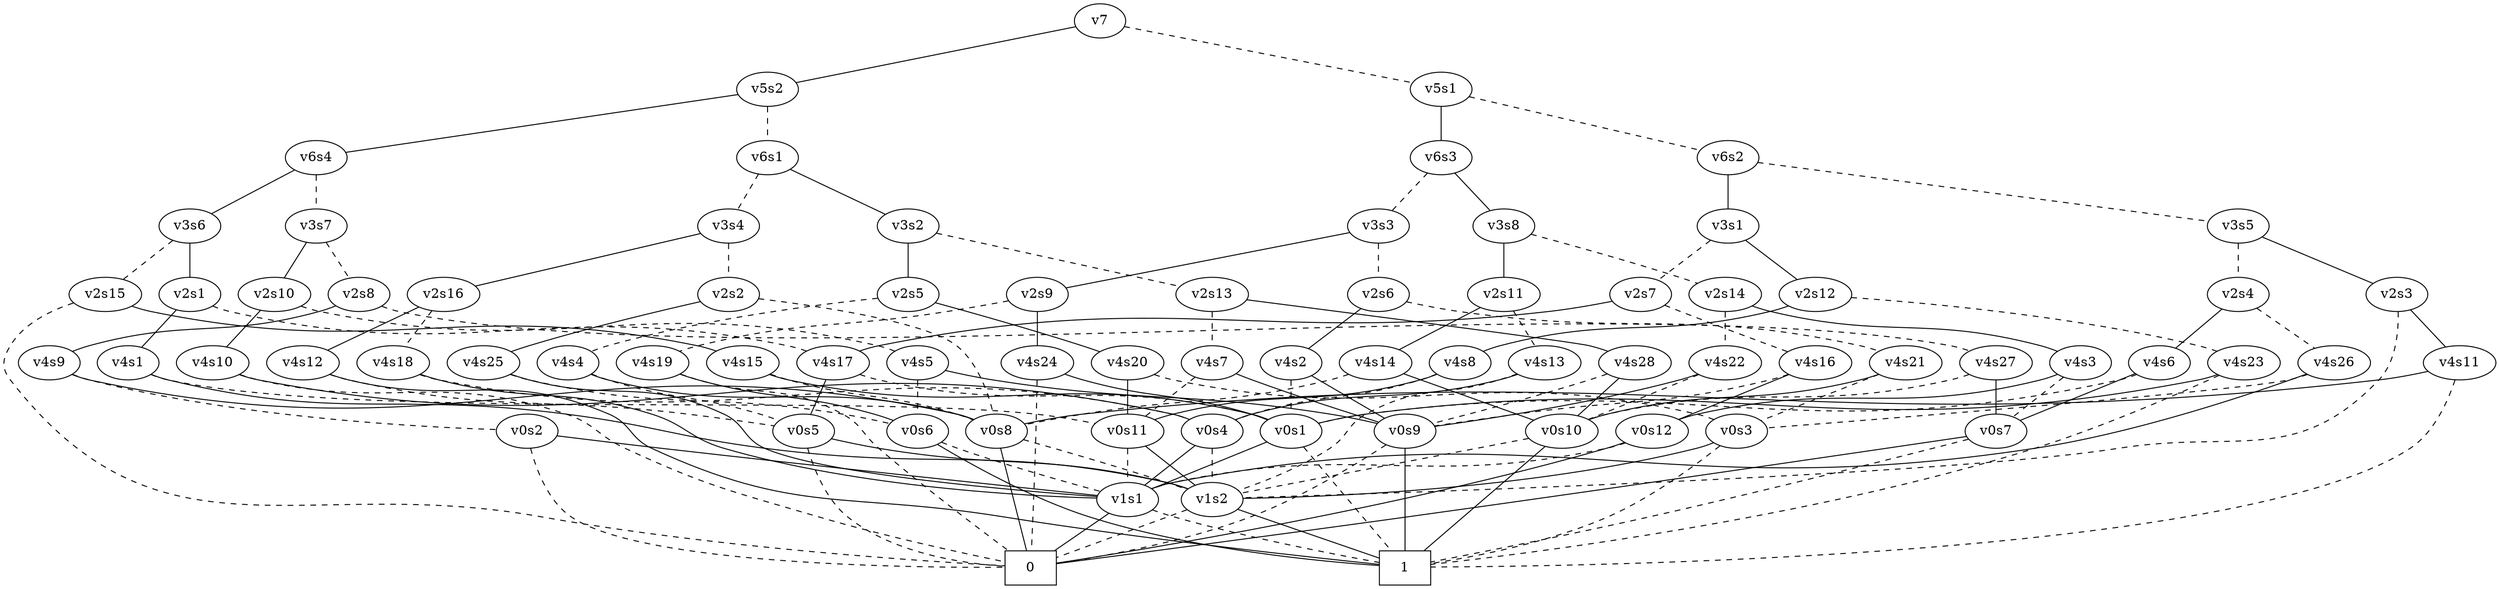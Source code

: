 graph BDD_Tree {
	 node1 [label="v7"];
	 node2 [label="v5s2"];
	 node1 -- node2 [style=solid];
	 node165 [label="v5s1"];
	 node1 -- node165 [style=dashed];
	 node3 [label="v6s4"];
	 node2 -- node3 [style=solid];
	 node82 [label="v6s1"];
	 node2 -- node82 [style=dashed];
	 node4 [label="v3s6"];
	 node3 -- node4 [style=solid];
	 node41 [label="v3s7"];
	 node3 -- node41 [style=dashed];
	 node5 [label="v2s1"];
	 node4 -- node5 [style=solid];
	 node28 [label="v2s15"];
	 node4 -- node28 [style=dashed];
	 node6 [label="v4s1"];
	 node5 -- node6 [style=solid];
	 node273 [label="v4s17"];
	 node5 -- node273 [style=dashed];
	 node320 [label="v1s2"];
	 node6 -- node320 [style=solid];
	 node251 [label="v0s11"];
	 node6 -- node251 [style=dashed];
	 node323 [label="1",shape=box];
	 node320 -- node323 [style=solid];
	 node322 [label="0",shape=box];
	 node320 -- node322 [style=dashed];
	 node320 [label="v1s2"];
	 node251 -- node320 [style=solid];
	 node316 [label="v1s1"];
	 node251 -- node316 [style=dashed];
	 node322 [label="0",shape=box];
	 node316 -- node322 [style=solid];
	 node323 [label="1",shape=box];
	 node316 -- node323 [style=dashed];
	 node274 [label="v0s5"];
	 node273 -- node274 [style=solid];
	 node310 [label="v0s1"];
	 node273 -- node310 [style=dashed];
	 node320 [label="v1s2"];
	 node274 -- node320 [style=solid];
	 node322 [label="0",shape=box];
	 node274 -- node322 [style=dashed];
	 node316 [label="v1s1"];
	 node310 -- node316 [style=solid];
	 node323 [label="1",shape=box];
	 node310 -- node323 [style=dashed];
	 node29 [label="v4s15"];
	 node28 -- node29 [style=solid];
	 node322 [label="0",shape=box];
	 node28 -- node322 [style=dashed];
	 node310 [label="v0s1"];
	 node29 -- node310 [style=solid];
	 node296 [label="v0s8"];
	 node29 -- node296 [style=dashed];
	 node322 [label="0",shape=box];
	 node296 -- node322 [style=solid];
	 node320 [label="v1s2"];
	 node296 -- node320 [style=dashed];
	 node42 [label="v2s10"];
	 node41 -- node42 [style=solid];
	 node61 [label="v2s8"];
	 node41 -- node61 [style=dashed];
	 node43 [label="v4s10"];
	 node42 -- node43 [style=solid];
	 node52 [label="v4s5"];
	 node42 -- node52 [style=dashed];
	 node258 [label="v0s4"];
	 node43 -- node258 [style=solid];
	 node322 [label="0",shape=box];
	 node43 -- node322 [style=dashed];
	 node316 [label="v1s1"];
	 node258 -- node316 [style=solid];
	 node320 [label="v1s2"];
	 node258 -- node320 [style=dashed];
	 node290 [label="v0s9"];
	 node52 -- node290 [style=solid];
	 node220 [label="v0s6"];
	 node52 -- node220 [style=dashed];
	 node323 [label="1",shape=box];
	 node290 -- node323 [style=solid];
	 node322 [label="0",shape=box];
	 node290 -- node322 [style=dashed];
	 node323 [label="1",shape=box];
	 node220 -- node323 [style=solid];
	 node316 [label="v1s1"];
	 node220 -- node316 [style=dashed];
	 node62 [label="v4s9"];
	 node61 -- node62 [style=solid];
	 node73 [label="v4s27"];
	 node61 -- node73 [style=dashed];
	 node296 [label="v0s8"];
	 node62 -- node296 [style=solid];
	 node68 [label="v0s2"];
	 node62 -- node68 [style=dashed];
	 node316 [label="v1s1"];
	 node68 -- node316 [style=solid];
	 node322 [label="0",shape=box];
	 node68 -- node322 [style=dashed];
	 node307 [label="v0s7"];
	 node73 -- node307 [style=solid];
	 node237 [label="v0s10"];
	 node73 -- node237 [style=dashed];
	 node322 [label="0",shape=box];
	 node307 -- node322 [style=solid];
	 node323 [label="1",shape=box];
	 node307 -- node323 [style=dashed];
	 node323 [label="1",shape=box];
	 node237 -- node323 [style=solid];
	 node320 [label="v1s2"];
	 node237 -- node320 [style=dashed];
	 node83 [label="v3s2"];
	 node82 -- node83 [style=solid];
	 node130 [label="v3s4"];
	 node82 -- node130 [style=dashed];
	 node84 [label="v2s5"];
	 node83 -- node84 [style=solid];
	 node109 [label="v2s13"];
	 node83 -- node109 [style=dashed];
	 node85 [label="v4s20"];
	 node84 -- node85 [style=solid];
	 node98 [label="v4s4"];
	 node84 -- node98 [style=dashed];
	 node251 [label="v0s11"];
	 node85 -- node251 [style=solid];
	 node319 [label="v0s3"];
	 node85 -- node319 [style=dashed];
	 node320 [label="v1s2"];
	 node319 -- node320 [style=solid];
	 node323 [label="1",shape=box];
	 node319 -- node323 [style=dashed];
	 node296 [label="v0s8"];
	 node98 -- node296 [style=solid];
	 node274 [label="v0s5"];
	 node98 -- node274 [style=dashed];
	 node110 [label="v4s28"];
	 node109 -- node110 [style=solid];
	 node119 [label="v4s7"];
	 node109 -- node119 [style=dashed];
	 node237 [label="v0s10"];
	 node110 -- node237 [style=solid];
	 node290 [label="v0s9"];
	 node110 -- node290 [style=dashed];
	 node290 [label="v0s9"];
	 node119 -- node290 [style=solid];
	 node251 [label="v0s11"];
	 node119 -- node251 [style=dashed];
	 node131 [label="v2s16"];
	 node130 -- node131 [style=solid];
	 node150 [label="v2s2"];
	 node130 -- node150 [style=dashed];
	 node132 [label="v4s12"];
	 node131 -- node132 [style=solid];
	 node139 [label="v4s18"];
	 node131 -- node139 [style=dashed];
	 node323 [label="1",shape=box];
	 node132 -- node323 [style=solid];
	 node274 [label="v0s5"];
	 node132 -- node274 [style=dashed];
	 node316 [label="v1s1"];
	 node139 -- node316 [style=solid];
	 node258 [label="v0s4"];
	 node139 -- node258 [style=dashed];
	 node151 [label="v4s25"];
	 node150 -- node151 [style=solid];
	 node296 [label="v0s8"];
	 node150 -- node296 [style=dashed];
	 node316 [label="v1s1"];
	 node151 -- node316 [style=solid];
	 node220 [label="v0s6"];
	 node151 -- node220 [style=dashed];
	 node166 [label="v6s3"];
	 node165 -- node166 [style=solid];
	 node247 [label="v6s2"];
	 node165 -- node247 [style=dashed];
	 node167 [label="v3s8"];
	 node166 -- node167 [style=solid];
	 node210 [label="v3s3"];
	 node166 -- node210 [style=dashed];
	 node168 [label="v2s11"];
	 node167 -- node168 [style=solid];
	 node191 [label="v2s14"];
	 node167 -- node191 [style=dashed];
	 node169 [label="v4s14"];
	 node168 -- node169 [style=solid];
	 node180 [label="v4s13"];
	 node168 -- node180 [style=dashed];
	 node237 [label="v0s10"];
	 node169 -- node237 [style=solid];
	 node296 [label="v0s8"];
	 node169 -- node296 [style=dashed];
	 node258 [label="v0s4"];
	 node180 -- node258 [style=solid];
	 node320 [label="v1s2"];
	 node180 -- node320 [style=dashed];
	 node192 [label="v4s3"];
	 node191 -- node192 [style=solid];
	 node201 [label="v4s22"];
	 node191 -- node201 [style=dashed];
	 node285 [label="v0s12"];
	 node192 -- node285 [style=solid];
	 node307 [label="v0s7"];
	 node192 -- node307 [style=dashed];
	 node322 [label="0",shape=box];
	 node285 -- node322 [style=solid];
	 node316 [label="v1s1"];
	 node285 -- node316 [style=dashed];
	 node290 [label="v0s9"];
	 node201 -- node290 [style=solid];
	 node237 [label="v0s10"];
	 node201 -- node237 [style=dashed];
	 node211 [label="v2s9"];
	 node210 -- node211 [style=solid];
	 node226 [label="v2s6"];
	 node210 -- node226 [style=dashed];
	 node212 [label="v4s24"];
	 node211 -- node212 [style=solid];
	 node219 [label="v4s19"];
	 node211 -- node219 [style=dashed];
	 node310 [label="v0s1"];
	 node212 -- node310 [style=solid];
	 node322 [label="0",shape=box];
	 node212 -- node322 [style=dashed];
	 node220 [label="v0s6"];
	 node219 -- node220 [style=solid];
	 node322 [label="0",shape=box];
	 node219 -- node322 [style=dashed];
	 node227 [label="v4s2"];
	 node226 -- node227 [style=solid];
	 node236 [label="v4s21"];
	 node226 -- node236 [style=dashed];
	 node290 [label="v0s9"];
	 node227 -- node290 [style=solid];
	 node310 [label="v0s1"];
	 node227 -- node310 [style=dashed];
	 node237 [label="v0s10"];
	 node236 -- node237 [style=solid];
	 node319 [label="v0s3"];
	 node236 -- node319 [style=dashed];
	 node248 [label="v3s1"];
	 node247 -- node248 [style=solid];
	 node293 [label="v3s5"];
	 node247 -- node293 [style=dashed];
	 node249 [label="v2s12"];
	 node248 -- node249 [style=solid];
	 node272 [label="v2s7"];
	 node248 -- node272 [style=dashed];
	 node250 [label="v4s8"];
	 node249 -- node250 [style=solid];
	 node265 [label="v4s23"];
	 node249 -- node265 [style=dashed];
	 node251 [label="v0s11"];
	 node250 -- node251 [style=solid];
	 node258 [label="v0s4"];
	 node250 -- node258 [style=dashed];
	 node310 [label="v0s1"];
	 node265 -- node310 [style=solid];
	 node323 [label="1",shape=box];
	 node265 -- node323 [style=dashed];
	 node273 [label="v4s17"];
	 node272 -- node273 [style=solid];
	 node284 [label="v4s16"];
	 node272 -- node284 [style=dashed];
	 node285 [label="v0s12"];
	 node284 -- node285 [style=solid];
	 node290 [label="v0s9"];
	 node284 -- node290 [style=dashed];
	 node294 [label="v2s3"];
	 node293 -- node294 [style=solid];
	 node305 [label="v2s4"];
	 node293 -- node305 [style=dashed];
	 node295 [label="v4s11"];
	 node294 -- node295 [style=solid];
	 node320 [label="v1s2"];
	 node294 -- node320 [style=dashed];
	 node296 [label="v0s8"];
	 node295 -- node296 [style=solid];
	 node323 [label="1",shape=box];
	 node295 -- node323 [style=dashed];
	 node306 [label="v4s6"];
	 node305 -- node306 [style=solid];
	 node315 [label="v4s26"];
	 node305 -- node315 [style=dashed];
	 node307 [label="v0s7"];
	 node306 -- node307 [style=solid];
	 node310 [label="v0s1"];
	 node306 -- node310 [style=dashed];
	 node316 [label="v1s1"];
	 node315 -- node316 [style=solid];
	 node319 [label="v0s3"];
	 node315 -- node319 [style=dashed];
}
